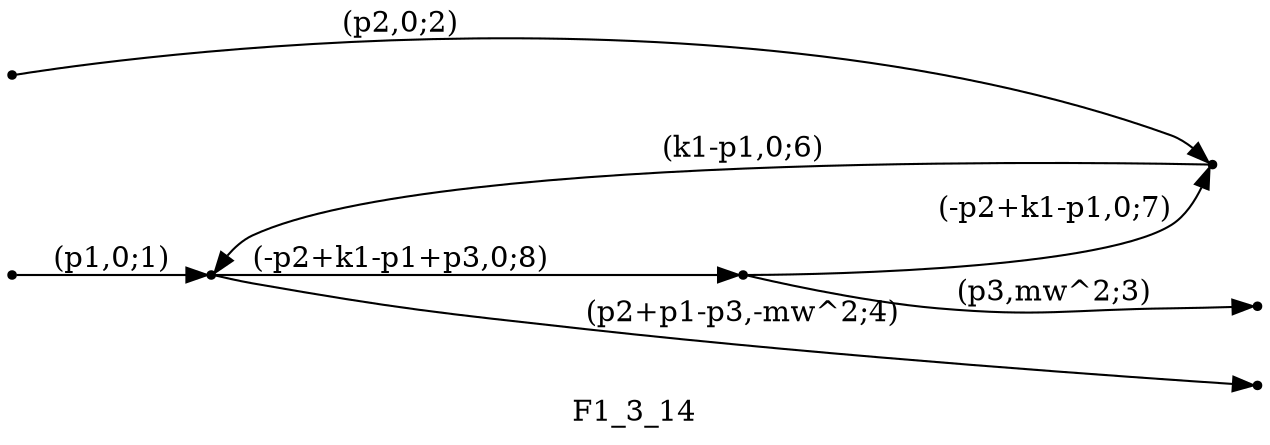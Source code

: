digraph F1_3_14 {
  label="F1_3_14";
  rankdir="LR";
  subgraph edges {
    -1 -> 3 [label="(p1,0;1)"];
    -2 -> 1 [label="(p2,0;2)"];
    2 -> -3 [label="(p3,mw^2;3)"];
    3 -> -4 [label="(p2+p1-p3,-mw^2;4)"];
    1 -> 3 [label="(k1-p1,0;6)"];
    2 -> 1 [label="(-p2+k1-p1,0;7)"];
    3 -> 2 [label="(-p2+k1-p1+p3,0;8)"];
  }
  subgraph incoming { rank="source"; -1; -2; }
  subgraph outgoing { rank="sink"; -3; -4; }
-4 [shape=point];
-3 [shape=point];
-2 [shape=point];
-1 [shape=point];
1 [shape=point];
2 [shape=point];
3 [shape=point];
}

